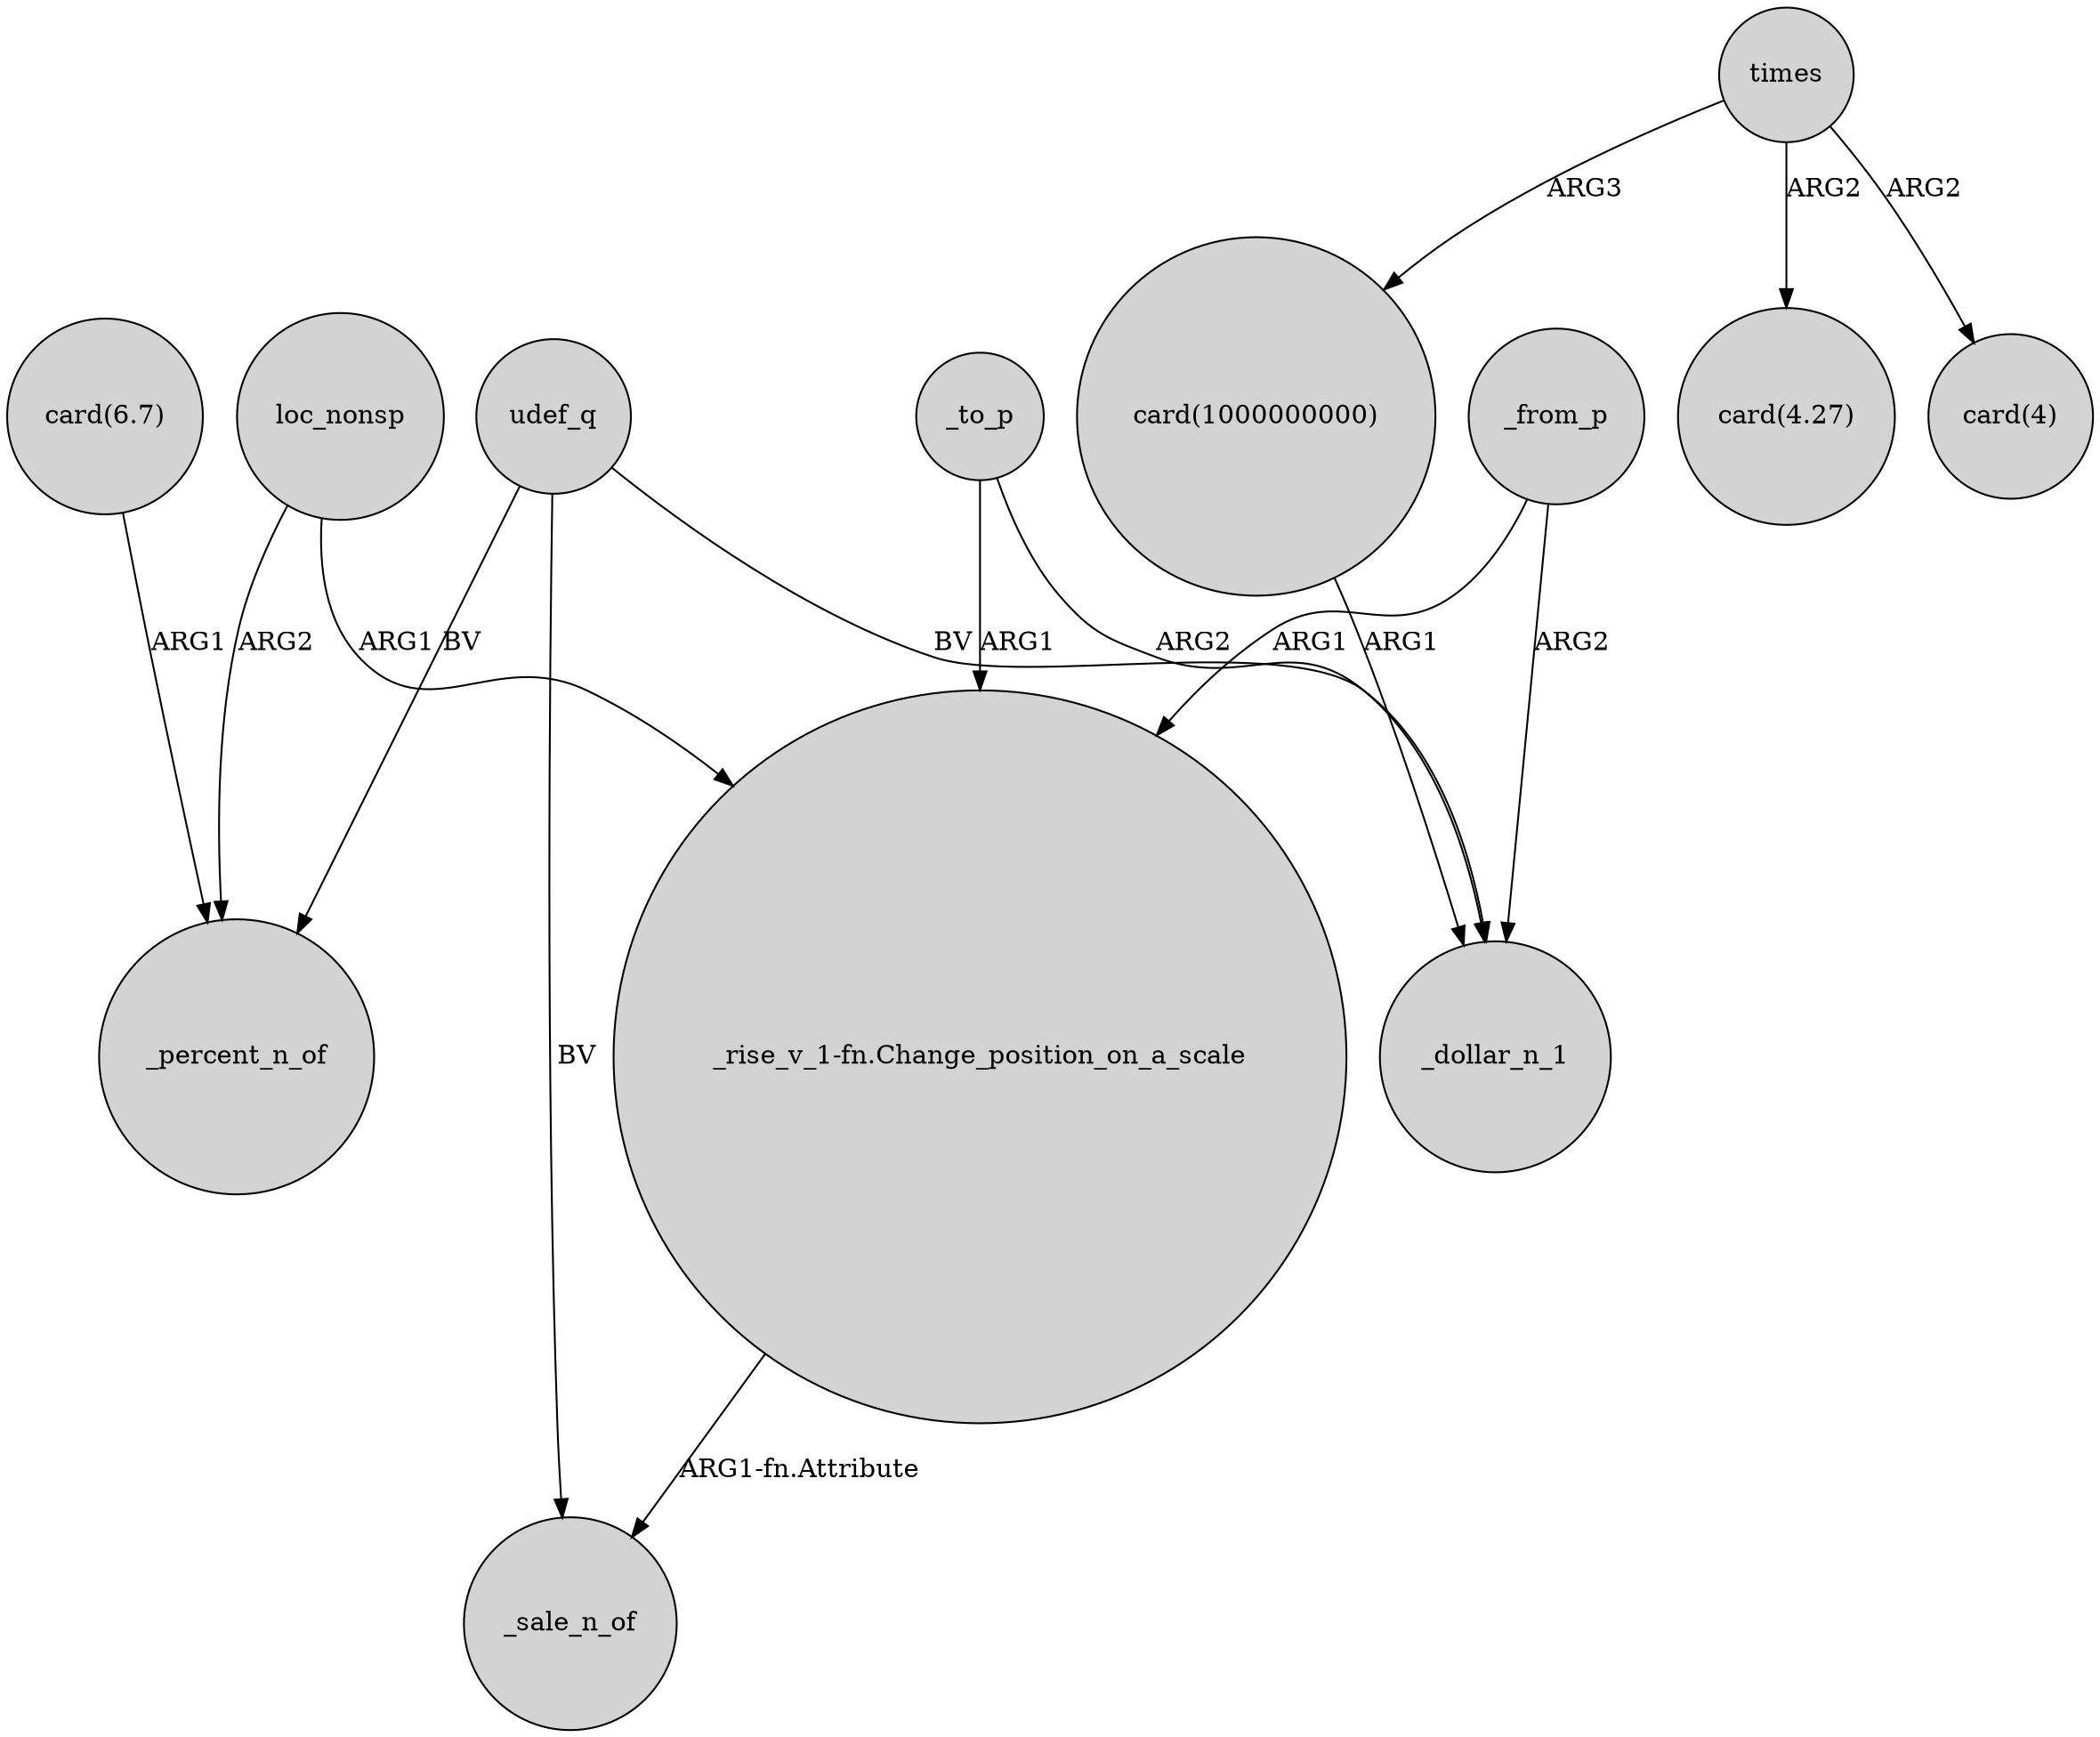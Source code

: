 digraph {
	node [shape=circle style=filled]
	"card(6.7)" -> _percent_n_of [label=ARG1]
	"card(1000000000)" -> _dollar_n_1 [label=ARG1]
	"_rise_v_1-fn.Change_position_on_a_scale" -> _sale_n_of [label="ARG1-fn.Attribute"]
	udef_q -> _percent_n_of [label=BV]
	_from_p -> _dollar_n_1 [label=ARG2]
	udef_q -> _sale_n_of [label=BV]
	_to_p -> _dollar_n_1 [label=ARG2]
	times -> "card(1000000000)" [label=ARG3]
	udef_q -> _dollar_n_1 [label=BV]
	times -> "card(4.27)" [label=ARG2]
	_from_p -> "_rise_v_1-fn.Change_position_on_a_scale" [label=ARG1]
	_to_p -> "_rise_v_1-fn.Change_position_on_a_scale" [label=ARG1]
	loc_nonsp -> "_rise_v_1-fn.Change_position_on_a_scale" [label=ARG1]
	times -> "card(4)" [label=ARG2]
	loc_nonsp -> _percent_n_of [label=ARG2]
}
